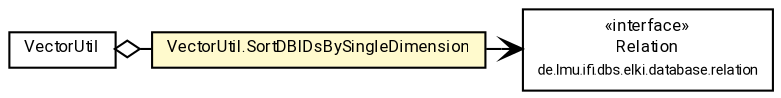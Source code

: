 #!/usr/local/bin/dot
#
# Class diagram 
# Generated by UMLGraph version R5_7_2-60-g0e99a6 (http://www.spinellis.gr/umlgraph/)
#

digraph G {
	graph [fontnames="svg"]
	edge [fontname="Roboto",fontsize=7,labelfontname="Roboto",labelfontsize=7,color="black"];
	node [fontname="Roboto",fontcolor="black",fontsize=8,shape=plaintext,margin=0,width=0,height=0];
	nodesep=0.15;
	ranksep=0.25;
	rankdir=LR;
	// de.lmu.ifi.dbs.elki.database.relation.Relation<O>
	c10679372 [label=<<table title="de.lmu.ifi.dbs.elki.database.relation.Relation" border="0" cellborder="1" cellspacing="0" cellpadding="2" href="../database/relation/Relation.html" target="_parent">
		<tr><td><table border="0" cellspacing="0" cellpadding="1">
		<tr><td align="center" balign="center"> &#171;interface&#187; </td></tr>
		<tr><td align="center" balign="center"> <font face="Roboto">Relation</font> </td></tr>
		<tr><td align="center" balign="center"> <font face="Roboto" point-size="7.0">de.lmu.ifi.dbs.elki.database.relation</font> </td></tr>
		</table></td></tr>
		</table>>, URL="../database/relation/Relation.html"];
	// de.lmu.ifi.dbs.elki.data.VectorUtil
	c10679397 [label=<<table title="de.lmu.ifi.dbs.elki.data.VectorUtil" border="0" cellborder="1" cellspacing="0" cellpadding="2" href="VectorUtil.html" target="_parent">
		<tr><td><table border="0" cellspacing="0" cellpadding="1">
		<tr><td align="center" balign="center"> <font face="Roboto">VectorUtil</font> </td></tr>
		</table></td></tr>
		</table>>, URL="VectorUtil.html"];
	// de.lmu.ifi.dbs.elki.data.VectorUtil.SortDBIDsBySingleDimension
	c10679398 [label=<<table title="de.lmu.ifi.dbs.elki.data.VectorUtil.SortDBIDsBySingleDimension" border="0" cellborder="1" cellspacing="0" cellpadding="2" bgcolor="lemonChiffon" href="VectorUtil.SortDBIDsBySingleDimension.html" target="_parent">
		<tr><td><table border="0" cellspacing="0" cellpadding="1">
		<tr><td align="center" balign="center"> <font face="Roboto">VectorUtil.SortDBIDsBySingleDimension</font> </td></tr>
		</table></td></tr>
		</table>>, URL="VectorUtil.SortDBIDsBySingleDimension.html"];
	// de.lmu.ifi.dbs.elki.data.VectorUtil has de.lmu.ifi.dbs.elki.data.VectorUtil.SortDBIDsBySingleDimension
	c10679397 -> c10679398 [arrowhead=none,arrowtail=ediamond,dir=back,weight=4];
	// de.lmu.ifi.dbs.elki.data.VectorUtil.SortDBIDsBySingleDimension navassoc de.lmu.ifi.dbs.elki.database.relation.Relation<O>
	c10679398 -> c10679372 [arrowhead=open,weight=1];
}

